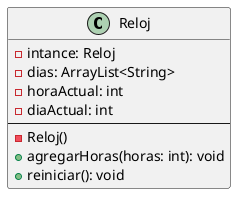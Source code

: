 @startuml

class Reloj{
    -intance: Reloj
    -dias: ArrayList<String>
    -horaActual: int
    -diaActual: int
    --
    -Reloj()
    +agregarHoras(horas: int): void
    +reiniciar(): void
}

@enduml